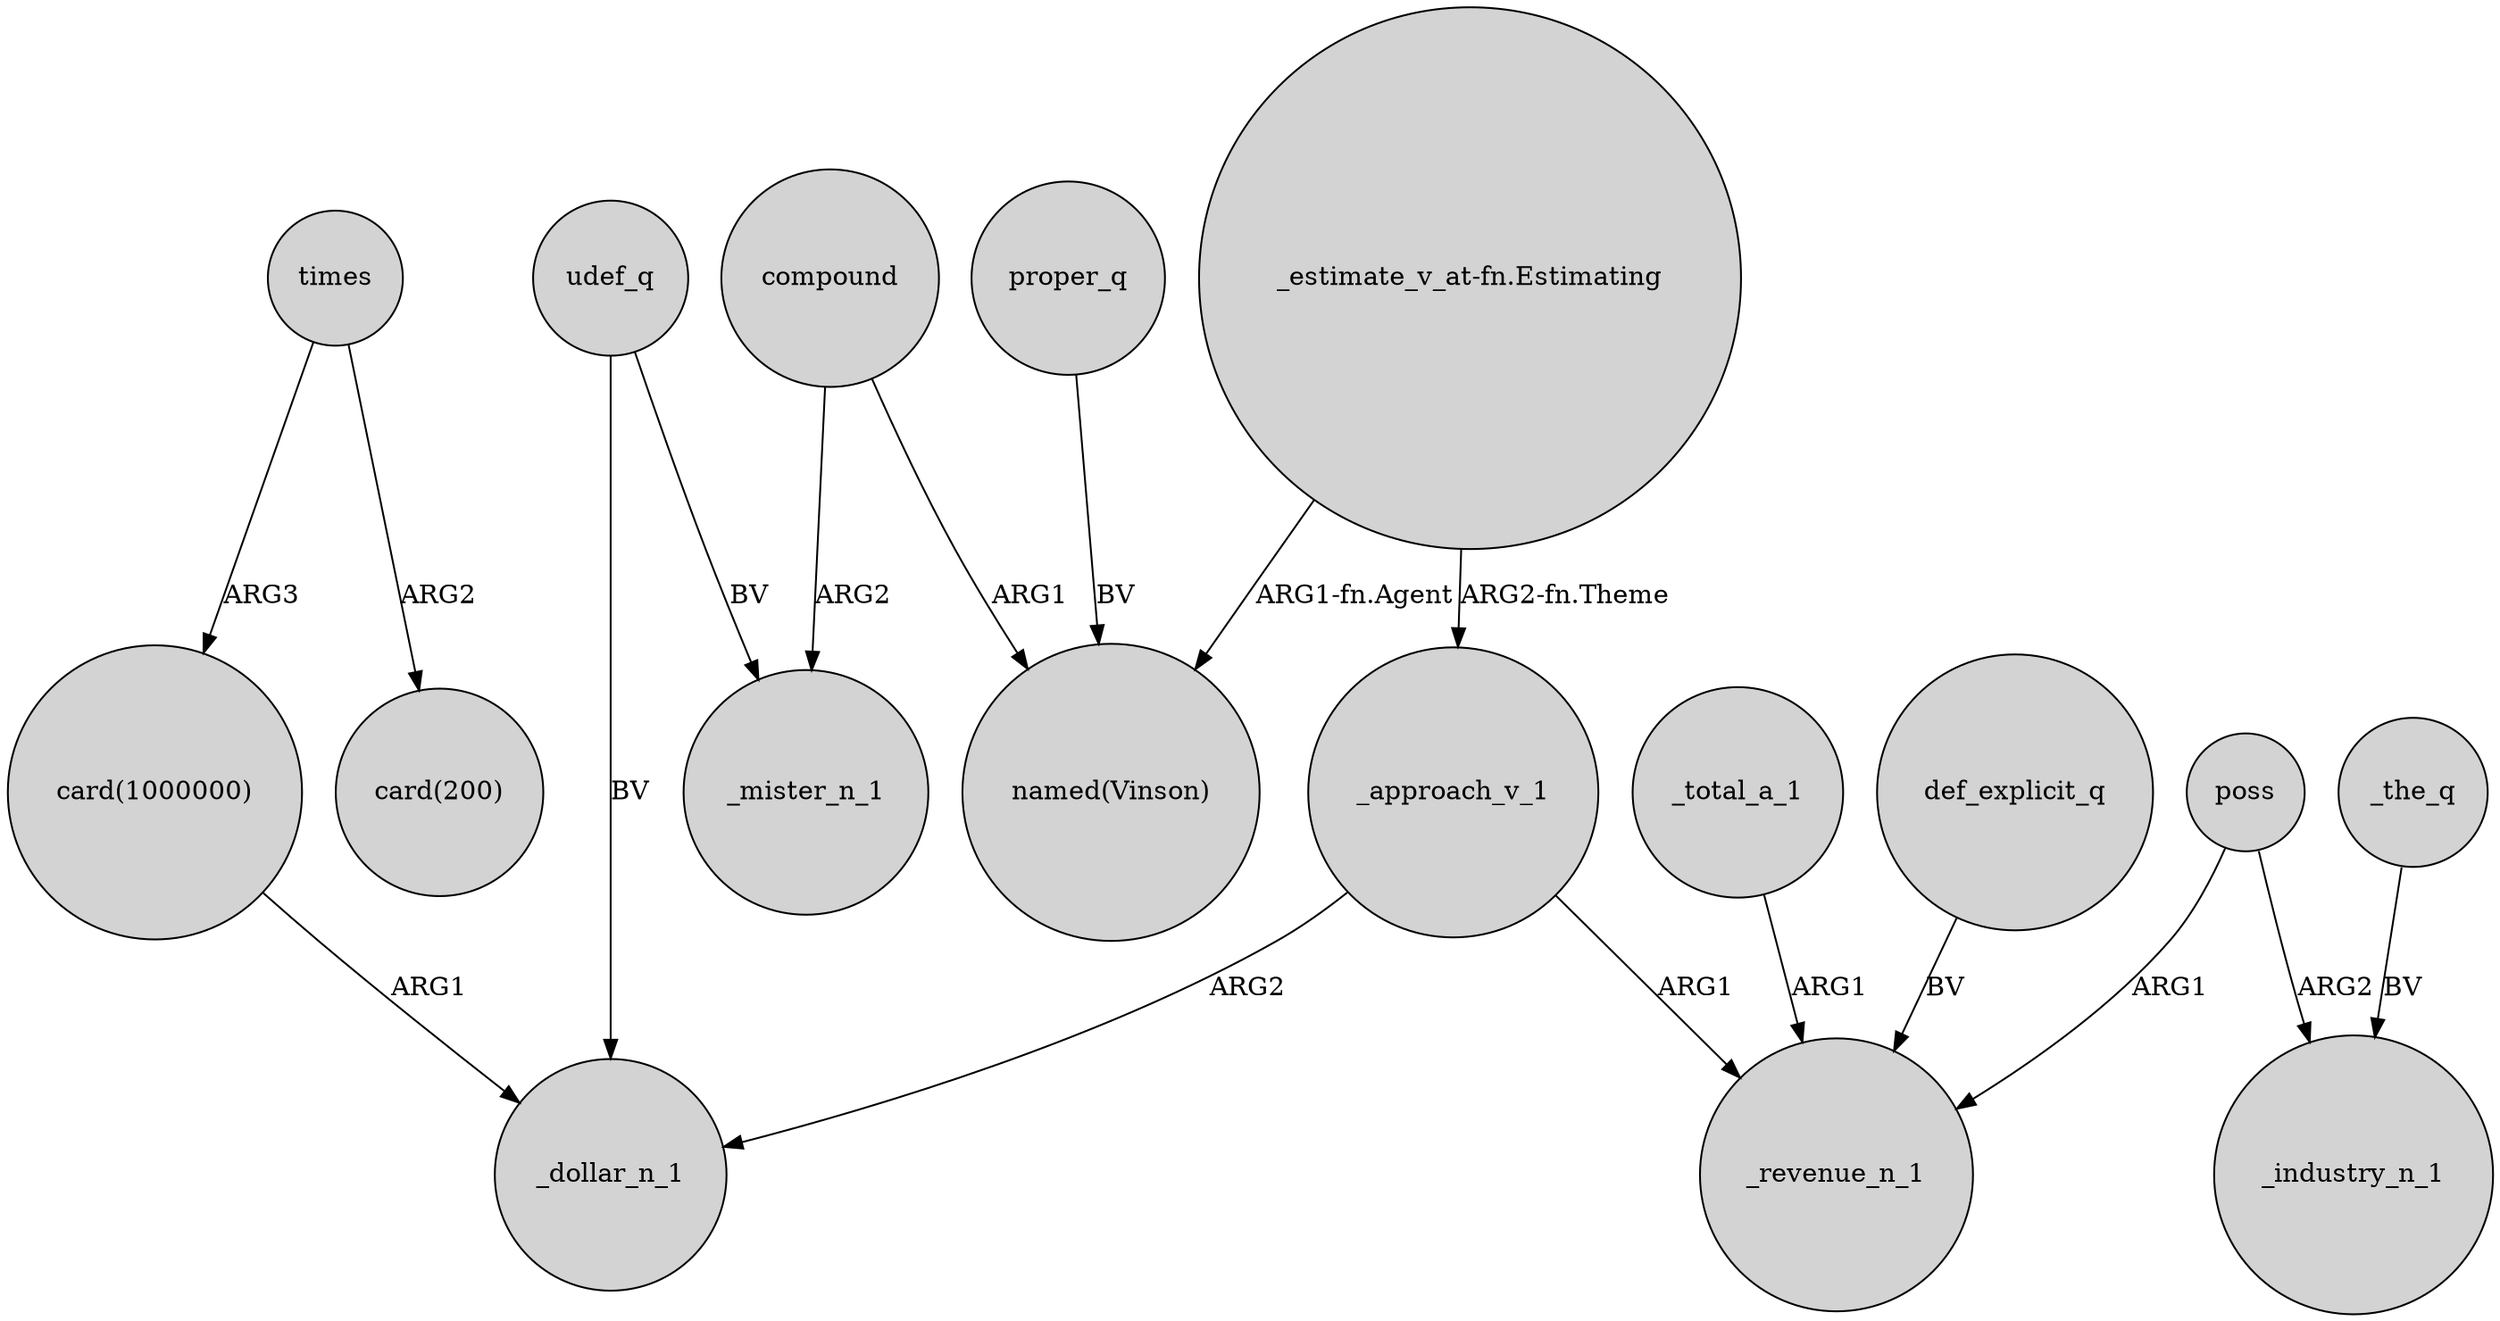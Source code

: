 digraph {
	node [shape=circle style=filled]
	"_estimate_v_at-fn.Estimating" -> _approach_v_1 [label="ARG2-fn.Theme"]
	compound -> "named(Vinson)" [label=ARG1]
	udef_q -> _mister_n_1 [label=BV]
	"card(1000000)" -> _dollar_n_1 [label=ARG1]
	_approach_v_1 -> _revenue_n_1 [label=ARG1]
	times -> "card(200)" [label=ARG2]
	def_explicit_q -> _revenue_n_1 [label=BV]
	times -> "card(1000000)" [label=ARG3]
	"_estimate_v_at-fn.Estimating" -> "named(Vinson)" [label="ARG1-fn.Agent"]
	_the_q -> _industry_n_1 [label=BV]
	proper_q -> "named(Vinson)" [label=BV]
	_total_a_1 -> _revenue_n_1 [label=ARG1]
	_approach_v_1 -> _dollar_n_1 [label=ARG2]
	compound -> _mister_n_1 [label=ARG2]
	udef_q -> _dollar_n_1 [label=BV]
	poss -> _revenue_n_1 [label=ARG1]
	poss -> _industry_n_1 [label=ARG2]
}
